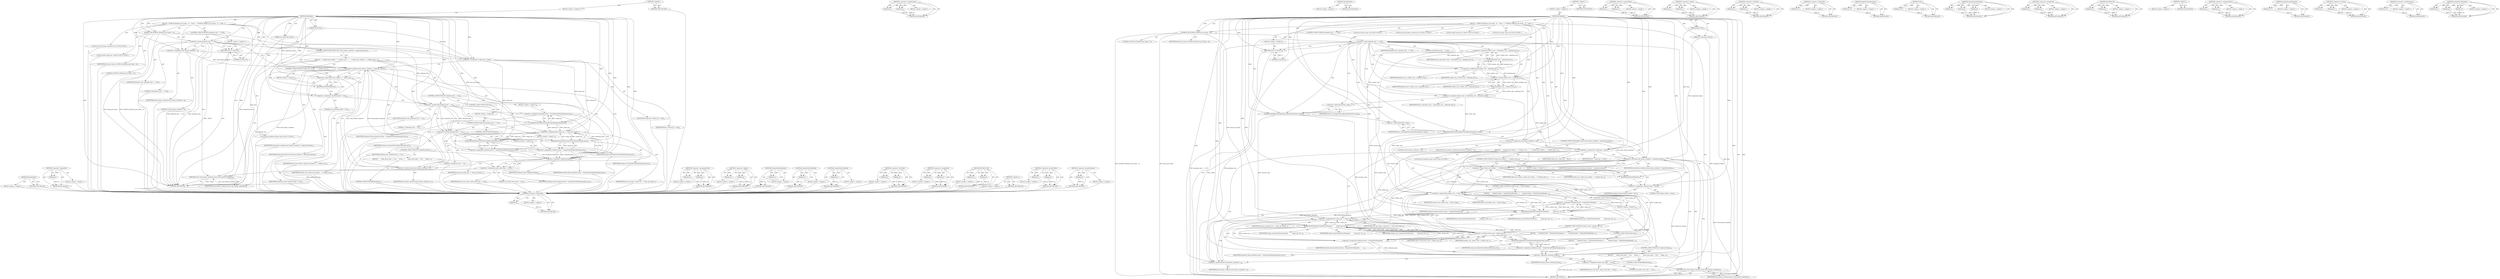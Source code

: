 digraph "OutputFasterPlayback" {
vulnerable_131 [label=<(METHOD,ResetWindow)>];
vulnerable_132 [label=<(BLOCK,&lt;empty&gt;,&lt;empty&gt;)>];
vulnerable_133 [label=<(METHOD_RETURN,ANY)>];
vulnerable_151 [label=<(METHOD,&lt;operator&gt;.logicalNot)>];
vulnerable_152 [label=<(PARAM,p1)>];
vulnerable_153 [label=<(BLOCK,&lt;empty&gt;,&lt;empty&gt;)>];
vulnerable_154 [label=<(METHOD_RETURN,ANY)>];
vulnerable_6 [label=<(METHOD,&lt;global&gt;)<SUB>1</SUB>>];
vulnerable_7 [label=<(BLOCK,&lt;empty&gt;,&lt;empty&gt;)<SUB>1</SUB>>];
vulnerable_8 [label=<(METHOD,FillBuffer)<SUB>1</SUB>>];
vulnerable_9 [label=<(PARAM,uint8* dest)<SUB>2</SUB>>];
vulnerable_10 [label=<(PARAM,int requested_frames)<SUB>2</SUB>>];
vulnerable_11 [label=<(BLOCK,{
  DCHECK_NE(bytes_per_frame_, 0);

   if (pla...,{
  DCHECK_NE(bytes_per_frame_, 0);

   if (pla...)<SUB>2</SUB>>];
vulnerable_12 [label=<(DCHECK_NE,DCHECK_NE(bytes_per_frame_, 0))<SUB>3</SUB>>];
vulnerable_13 [label=<(IDENTIFIER,bytes_per_frame_,DCHECK_NE(bytes_per_frame_, 0))<SUB>3</SUB>>];
vulnerable_14 [label=<(LITERAL,0,DCHECK_NE(bytes_per_frame_, 0))<SUB>3</SUB>>];
vulnerable_15 [label=<(CONTROL_STRUCTURE,IF,if (playback_rate_ == 0.0f))<SUB>5</SUB>>];
vulnerable_16 [label=<(&lt;operator&gt;.equals,playback_rate_ == 0.0f)<SUB>5</SUB>>];
vulnerable_17 [label=<(IDENTIFIER,playback_rate_,playback_rate_ == 0.0f)<SUB>5</SUB>>];
vulnerable_18 [label=<(LITERAL,0.0f,playback_rate_ == 0.0f)<SUB>5</SUB>>];
vulnerable_19 [label=<(BLOCK,&lt;empty&gt;,&lt;empty&gt;)<SUB>6</SUB>>];
vulnerable_20 [label=<(RETURN,return 0;,return 0;)<SUB>6</SUB>>];
vulnerable_21 [label=<(LITERAL,0,return 0;)<SUB>6</SUB>>];
vulnerable_22 [label="<(LOCAL,int total_frames_rendered: int)<SUB>8</SUB>>"];
vulnerable_23 [label=<(&lt;operator&gt;.assignment,total_frames_rendered = 0)<SUB>8</SUB>>];
vulnerable_24 [label=<(IDENTIFIER,total_frames_rendered,total_frames_rendered = 0)<SUB>8</SUB>>];
vulnerable_25 [label=<(LITERAL,0,total_frames_rendered = 0)<SUB>8</SUB>>];
vulnerable_26 [label="<(LOCAL,uint8* output_ptr: uint8*)<SUB>9</SUB>>"];
vulnerable_27 [label=<(&lt;operator&gt;.assignment,* output_ptr = dest)<SUB>9</SUB>>];
vulnerable_28 [label=<(IDENTIFIER,output_ptr,* output_ptr = dest)<SUB>9</SUB>>];
vulnerable_29 [label=<(IDENTIFIER,dest,* output_ptr = dest)<SUB>9</SUB>>];
vulnerable_30 [label=<(CONTROL_STRUCTURE,WHILE,while (total_frames_rendered &lt; requested_frames))<SUB>10</SUB>>];
vulnerable_31 [label=<(&lt;operator&gt;.lessThan,total_frames_rendered &lt; requested_frames)<SUB>10</SUB>>];
vulnerable_32 [label=<(IDENTIFIER,total_frames_rendered,total_frames_rendered &lt; requested_frames)<SUB>10</SUB>>];
vulnerable_33 [label=<(IDENTIFIER,requested_frames,total_frames_rendered &lt; requested_frames)<SUB>10</SUB>>];
vulnerable_34 [label=<(BLOCK,{
     if (index_into_window_ == window_size_)
...,{
     if (index_into_window_ == window_size_)
...)<SUB>10</SUB>>];
vulnerable_35 [label=<(CONTROL_STRUCTURE,IF,if (index_into_window_ == window_size_))<SUB>11</SUB>>];
vulnerable_36 [label=<(&lt;operator&gt;.equals,index_into_window_ == window_size_)<SUB>11</SUB>>];
vulnerable_37 [label=<(IDENTIFIER,index_into_window_,index_into_window_ == window_size_)<SUB>11</SUB>>];
vulnerable_38 [label=<(IDENTIFIER,window_size_,index_into_window_ == window_size_)<SUB>11</SUB>>];
vulnerable_39 [label=<(BLOCK,&lt;empty&gt;,&lt;empty&gt;)<SUB>12</SUB>>];
vulnerable_40 [label=<(ResetWindow,ResetWindow())<SUB>12</SUB>>];
vulnerable_41 [label="<(LOCAL,bool rendered_frame: bool)<SUB>14</SUB>>"];
vulnerable_42 [label=<(&lt;operator&gt;.assignment,rendered_frame = true)<SUB>14</SUB>>];
vulnerable_43 [label=<(IDENTIFIER,rendered_frame,rendered_frame = true)<SUB>14</SUB>>];
vulnerable_44 [label=<(LITERAL,true,rendered_frame = true)<SUB>14</SUB>>];
vulnerable_45 [label=<(CONTROL_STRUCTURE,IF,if (playback_rate_ &gt; 1.0))<SUB>15</SUB>>];
vulnerable_46 [label=<(&lt;operator&gt;.greaterThan,playback_rate_ &gt; 1.0)<SUB>15</SUB>>];
vulnerable_47 [label=<(IDENTIFIER,playback_rate_,playback_rate_ &gt; 1.0)<SUB>15</SUB>>];
vulnerable_48 [label=<(LITERAL,1.0,playback_rate_ &gt; 1.0)<SUB>15</SUB>>];
vulnerable_49 [label=<(BLOCK,&lt;empty&gt;,&lt;empty&gt;)<SUB>16</SUB>>];
vulnerable_50 [label=<(&lt;operator&gt;.assignment,rendered_frame = OutputFasterPlayback(output_ptr))<SUB>16</SUB>>];
vulnerable_51 [label=<(IDENTIFIER,rendered_frame,rendered_frame = OutputFasterPlayback(output_ptr))<SUB>16</SUB>>];
vulnerable_52 [label=<(OutputFasterPlayback,OutputFasterPlayback(output_ptr))<SUB>16</SUB>>];
vulnerable_53 [label=<(IDENTIFIER,output_ptr,OutputFasterPlayback(output_ptr))<SUB>16</SUB>>];
vulnerable_54 [label=<(CONTROL_STRUCTURE,ELSE,else)<SUB>17</SUB>>];
vulnerable_55 [label=<(BLOCK,&lt;empty&gt;,&lt;empty&gt;)<SUB>17</SUB>>];
vulnerable_56 [label=<(CONTROL_STRUCTURE,IF,if (playback_rate_ &lt; 1.0))<SUB>17</SUB>>];
vulnerable_57 [label=<(&lt;operator&gt;.lessThan,playback_rate_ &lt; 1.0)<SUB>17</SUB>>];
vulnerable_58 [label=<(IDENTIFIER,playback_rate_,playback_rate_ &lt; 1.0)<SUB>17</SUB>>];
vulnerable_59 [label=<(LITERAL,1.0,playback_rate_ &lt; 1.0)<SUB>17</SUB>>];
vulnerable_60 [label=<(BLOCK,&lt;empty&gt;,&lt;empty&gt;)<SUB>18</SUB>>];
vulnerable_61 [label=<(&lt;operator&gt;.assignment,rendered_frame = OutputSlowerPlayback(output_ptr))<SUB>18</SUB>>];
vulnerable_62 [label=<(IDENTIFIER,rendered_frame,rendered_frame = OutputSlowerPlayback(output_ptr))<SUB>18</SUB>>];
vulnerable_63 [label=<(OutputSlowerPlayback,OutputSlowerPlayback(output_ptr))<SUB>18</SUB>>];
vulnerable_64 [label=<(IDENTIFIER,output_ptr,OutputSlowerPlayback(output_ptr))<SUB>18</SUB>>];
vulnerable_65 [label=<(CONTROL_STRUCTURE,ELSE,else)<SUB>20</SUB>>];
vulnerable_66 [label=<(BLOCK,&lt;empty&gt;,&lt;empty&gt;)<SUB>20</SUB>>];
vulnerable_67 [label=<(&lt;operator&gt;.assignment,rendered_frame = OutputNormalPlayback(output_ptr))<SUB>20</SUB>>];
vulnerable_68 [label=<(IDENTIFIER,rendered_frame,rendered_frame = OutputNormalPlayback(output_ptr))<SUB>20</SUB>>];
vulnerable_69 [label=<(OutputNormalPlayback,OutputNormalPlayback(output_ptr))<SUB>20</SUB>>];
vulnerable_70 [label=<(IDENTIFIER,output_ptr,OutputNormalPlayback(output_ptr))<SUB>20</SUB>>];
vulnerable_71 [label=<(CONTROL_STRUCTURE,IF,if (!rendered_frame))<SUB>22</SUB>>];
vulnerable_72 [label=<(&lt;operator&gt;.logicalNot,!rendered_frame)<SUB>22</SUB>>];
vulnerable_73 [label=<(IDENTIFIER,rendered_frame,!rendered_frame)<SUB>22</SUB>>];
vulnerable_74 [label=<(BLOCK,{
       needs_more_data_ = true;
      break;
...,{
       needs_more_data_ = true;
      break;
...)<SUB>22</SUB>>];
vulnerable_75 [label=<(&lt;operator&gt;.assignment,needs_more_data_ = true)<SUB>23</SUB>>];
vulnerable_76 [label=<(IDENTIFIER,needs_more_data_,needs_more_data_ = true)<SUB>23</SUB>>];
vulnerable_77 [label=<(LITERAL,true,needs_more_data_ = true)<SUB>23</SUB>>];
vulnerable_78 [label=<(CONTROL_STRUCTURE,BREAK,break;)<SUB>24</SUB>>];
vulnerable_79 [label=<(&lt;operator&gt;.assignmentPlus,output_ptr += bytes_per_frame_)<SUB>27</SUB>>];
vulnerable_80 [label=<(IDENTIFIER,output_ptr,output_ptr += bytes_per_frame_)<SUB>27</SUB>>];
vulnerable_81 [label=<(IDENTIFIER,bytes_per_frame_,output_ptr += bytes_per_frame_)<SUB>27</SUB>>];
vulnerable_82 [label=<(&lt;operator&gt;.postIncrement,total_frames_rendered++)<SUB>28</SUB>>];
vulnerable_83 [label=<(IDENTIFIER,total_frames_rendered,total_frames_rendered++)<SUB>28</SUB>>];
vulnerable_84 [label=<(RETURN,return total_frames_rendered;,return total_frames_rendered;)<SUB>30</SUB>>];
vulnerable_85 [label=<(IDENTIFIER,total_frames_rendered,return total_frames_rendered;)<SUB>30</SUB>>];
vulnerable_86 [label=<(METHOD_RETURN,int)<SUB>1</SUB>>];
vulnerable_88 [label=<(METHOD_RETURN,ANY)<SUB>1</SUB>>];
vulnerable_155 [label=<(METHOD,&lt;operator&gt;.assignmentPlus)>];
vulnerable_156 [label=<(PARAM,p1)>];
vulnerable_157 [label=<(PARAM,p2)>];
vulnerable_158 [label=<(BLOCK,&lt;empty&gt;,&lt;empty&gt;)>];
vulnerable_159 [label=<(METHOD_RETURN,ANY)>];
vulnerable_116 [label=<(METHOD,&lt;operator&gt;.equals)>];
vulnerable_117 [label=<(PARAM,p1)>];
vulnerable_118 [label=<(PARAM,p2)>];
vulnerable_119 [label=<(BLOCK,&lt;empty&gt;,&lt;empty&gt;)>];
vulnerable_120 [label=<(METHOD_RETURN,ANY)>];
vulnerable_147 [label=<(METHOD,OutputNormalPlayback)>];
vulnerable_148 [label=<(PARAM,p1)>];
vulnerable_149 [label=<(BLOCK,&lt;empty&gt;,&lt;empty&gt;)>];
vulnerable_150 [label=<(METHOD_RETURN,ANY)>];
vulnerable_143 [label=<(METHOD,OutputSlowerPlayback)>];
vulnerable_144 [label=<(PARAM,p1)>];
vulnerable_145 [label=<(BLOCK,&lt;empty&gt;,&lt;empty&gt;)>];
vulnerable_146 [label=<(METHOD_RETURN,ANY)>];
vulnerable_139 [label=<(METHOD,OutputFasterPlayback)>];
vulnerable_140 [label=<(PARAM,p1)>];
vulnerable_141 [label=<(BLOCK,&lt;empty&gt;,&lt;empty&gt;)>];
vulnerable_142 [label=<(METHOD_RETURN,ANY)>];
vulnerable_126 [label=<(METHOD,&lt;operator&gt;.lessThan)>];
vulnerable_127 [label=<(PARAM,p1)>];
vulnerable_128 [label=<(PARAM,p2)>];
vulnerable_129 [label=<(BLOCK,&lt;empty&gt;,&lt;empty&gt;)>];
vulnerable_130 [label=<(METHOD_RETURN,ANY)>];
vulnerable_121 [label=<(METHOD,&lt;operator&gt;.assignment)>];
vulnerable_122 [label=<(PARAM,p1)>];
vulnerable_123 [label=<(PARAM,p2)>];
vulnerable_124 [label=<(BLOCK,&lt;empty&gt;,&lt;empty&gt;)>];
vulnerable_125 [label=<(METHOD_RETURN,ANY)>];
vulnerable_111 [label=<(METHOD,DCHECK_NE)>];
vulnerable_112 [label=<(PARAM,p1)>];
vulnerable_113 [label=<(PARAM,p2)>];
vulnerable_114 [label=<(BLOCK,&lt;empty&gt;,&lt;empty&gt;)>];
vulnerable_115 [label=<(METHOD_RETURN,ANY)>];
vulnerable_105 [label=<(METHOD,&lt;global&gt;)<SUB>1</SUB>>];
vulnerable_106 [label=<(BLOCK,&lt;empty&gt;,&lt;empty&gt;)>];
vulnerable_107 [label=<(METHOD_RETURN,ANY)>];
vulnerable_134 [label=<(METHOD,&lt;operator&gt;.greaterThan)>];
vulnerable_135 [label=<(PARAM,p1)>];
vulnerable_136 [label=<(PARAM,p2)>];
vulnerable_137 [label=<(BLOCK,&lt;empty&gt;,&lt;empty&gt;)>];
vulnerable_138 [label=<(METHOD_RETURN,ANY)>];
vulnerable_160 [label=<(METHOD,&lt;operator&gt;.postIncrement)>];
vulnerable_161 [label=<(PARAM,p1)>];
vulnerable_162 [label=<(BLOCK,&lt;empty&gt;,&lt;empty&gt;)>];
vulnerable_163 [label=<(METHOD_RETURN,ANY)>];
fixed_199 [label=<(METHOD,&lt;operator&gt;.logicalNot)>];
fixed_200 [label=<(PARAM,p1)>];
fixed_201 [label=<(BLOCK,&lt;empty&gt;,&lt;empty&gt;)>];
fixed_202 [label=<(METHOD_RETURN,ANY)>];
fixed_152 [label=<(METHOD,&lt;operator&gt;.multiplication)>];
fixed_153 [label=<(PARAM,p1)>];
fixed_154 [label=<(PARAM,p2)>];
fixed_155 [label=<(BLOCK,&lt;empty&gt;,&lt;empty&gt;)>];
fixed_156 [label=<(METHOD_RETURN,ANY)>];
fixed_175 [label=<(METHOD,ResetWindow)>];
fixed_176 [label=<(BLOCK,&lt;empty&gt;,&lt;empty&gt;)>];
fixed_177 [label=<(METHOD_RETURN,ANY)>];
fixed_6 [label=<(METHOD,&lt;global&gt;)<SUB>1</SUB>>];
fixed_7 [label=<(BLOCK,&lt;empty&gt;,&lt;empty&gt;)<SUB>1</SUB>>];
fixed_8 [label=<(METHOD,FillBuffer)<SUB>1</SUB>>];
fixed_9 [label=<(PARAM,uint8* dest)<SUB>2</SUB>>];
fixed_10 [label=<(PARAM,int requested_frames)<SUB>2</SUB>>];
fixed_11 [label=<(BLOCK,{
  DCHECK_NE(bytes_per_frame_, 0);

   if (pla...,{
  DCHECK_NE(bytes_per_frame_, 0);

   if (pla...)<SUB>2</SUB>>];
fixed_12 [label=<(DCHECK_NE,DCHECK_NE(bytes_per_frame_, 0))<SUB>3</SUB>>];
fixed_13 [label=<(IDENTIFIER,bytes_per_frame_,DCHECK_NE(bytes_per_frame_, 0))<SUB>3</SUB>>];
fixed_14 [label=<(LITERAL,0,DCHECK_NE(bytes_per_frame_, 0))<SUB>3</SUB>>];
fixed_15 [label=<(CONTROL_STRUCTURE,IF,if (playback_rate_ == 0.0f))<SUB>5</SUB>>];
fixed_16 [label=<(&lt;operator&gt;.equals,playback_rate_ == 0.0f)<SUB>5</SUB>>];
fixed_17 [label=<(IDENTIFIER,playback_rate_,playback_rate_ == 0.0f)<SUB>5</SUB>>];
fixed_18 [label=<(LITERAL,0.0f,playback_rate_ == 0.0f)<SUB>5</SUB>>];
fixed_19 [label=<(BLOCK,&lt;empty&gt;,&lt;empty&gt;)<SUB>6</SUB>>];
fixed_20 [label=<(RETURN,return 0;,return 0;)<SUB>6</SUB>>];
fixed_21 [label=<(LITERAL,0,return 0;)<SUB>6</SUB>>];
fixed_22 [label="<(LOCAL,int slower_step: int)<SUB>8</SUB>>"];
fixed_23 [label=<(&lt;operator&gt;.assignment,slower_step = ceil(window_size_ * playback_rate_))<SUB>8</SUB>>];
fixed_24 [label=<(IDENTIFIER,slower_step,slower_step = ceil(window_size_ * playback_rate_))<SUB>8</SUB>>];
fixed_25 [label=<(ceil,ceil(window_size_ * playback_rate_))<SUB>8</SUB>>];
fixed_26 [label=<(&lt;operator&gt;.multiplication,window_size_ * playback_rate_)<SUB>8</SUB>>];
fixed_27 [label=<(IDENTIFIER,window_size_,window_size_ * playback_rate_)<SUB>8</SUB>>];
fixed_28 [label=<(IDENTIFIER,playback_rate_,window_size_ * playback_rate_)<SUB>8</SUB>>];
fixed_29 [label="<(LOCAL,int faster_step: int)<SUB>9</SUB>>"];
fixed_30 [label=<(&lt;operator&gt;.assignment,faster_step = ceil(window_size_ / playback_rate_))<SUB>9</SUB>>];
fixed_31 [label=<(IDENTIFIER,faster_step,faster_step = ceil(window_size_ / playback_rate_))<SUB>9</SUB>>];
fixed_32 [label=<(ceil,ceil(window_size_ / playback_rate_))<SUB>9</SUB>>];
fixed_33 [label=<(&lt;operator&gt;.division,window_size_ / playback_rate_)<SUB>9</SUB>>];
fixed_34 [label=<(IDENTIFIER,window_size_,window_size_ / playback_rate_)<SUB>9</SUB>>];
fixed_35 [label=<(IDENTIFIER,playback_rate_,window_size_ / playback_rate_)<SUB>9</SUB>>];
fixed_36 [label=<(AlignToFrameBoundary,AlignToFrameBoundary(&amp;slower_step))<SUB>10</SUB>>];
fixed_37 [label=<(&lt;operator&gt;.addressOf,&amp;slower_step)<SUB>10</SUB>>];
fixed_38 [label=<(IDENTIFIER,slower_step,AlignToFrameBoundary(&amp;slower_step))<SUB>10</SUB>>];
fixed_39 [label=<(AlignToFrameBoundary,AlignToFrameBoundary(&amp;faster_step))<SUB>11</SUB>>];
fixed_40 [label=<(&lt;operator&gt;.addressOf,&amp;faster_step)<SUB>11</SUB>>];
fixed_41 [label=<(IDENTIFIER,faster_step,AlignToFrameBoundary(&amp;faster_step))<SUB>11</SUB>>];
fixed_42 [label="<(LOCAL,int total_frames_rendered: int)<SUB>13</SUB>>"];
fixed_43 [label=<(&lt;operator&gt;.assignment,total_frames_rendered = 0)<SUB>13</SUB>>];
fixed_44 [label=<(IDENTIFIER,total_frames_rendered,total_frames_rendered = 0)<SUB>13</SUB>>];
fixed_45 [label=<(LITERAL,0,total_frames_rendered = 0)<SUB>13</SUB>>];
fixed_46 [label="<(LOCAL,uint8* output_ptr: uint8*)<SUB>14</SUB>>"];
fixed_47 [label=<(&lt;operator&gt;.assignment,* output_ptr = dest)<SUB>14</SUB>>];
fixed_48 [label=<(IDENTIFIER,output_ptr,* output_ptr = dest)<SUB>14</SUB>>];
fixed_49 [label=<(IDENTIFIER,dest,* output_ptr = dest)<SUB>14</SUB>>];
fixed_50 [label=<(CONTROL_STRUCTURE,WHILE,while (total_frames_rendered &lt; requested_frames))<SUB>15</SUB>>];
fixed_51 [label=<(&lt;operator&gt;.lessThan,total_frames_rendered &lt; requested_frames)<SUB>15</SUB>>];
fixed_52 [label=<(IDENTIFIER,total_frames_rendered,total_frames_rendered &lt; requested_frames)<SUB>15</SUB>>];
fixed_53 [label=<(IDENTIFIER,requested_frames,total_frames_rendered &lt; requested_frames)<SUB>15</SUB>>];
fixed_54 [label=<(BLOCK,{
     if (index_into_window_ == window_size_)
...,{
     if (index_into_window_ == window_size_)
...)<SUB>15</SUB>>];
fixed_55 [label=<(CONTROL_STRUCTURE,IF,if (index_into_window_ == window_size_))<SUB>16</SUB>>];
fixed_56 [label=<(&lt;operator&gt;.equals,index_into_window_ == window_size_)<SUB>16</SUB>>];
fixed_57 [label=<(IDENTIFIER,index_into_window_,index_into_window_ == window_size_)<SUB>16</SUB>>];
fixed_58 [label=<(IDENTIFIER,window_size_,index_into_window_ == window_size_)<SUB>16</SUB>>];
fixed_59 [label=<(BLOCK,&lt;empty&gt;,&lt;empty&gt;)<SUB>17</SUB>>];
fixed_60 [label=<(ResetWindow,ResetWindow())<SUB>17</SUB>>];
fixed_61 [label="<(LOCAL,bool rendered_frame: bool)<SUB>19</SUB>>"];
fixed_62 [label=<(&lt;operator&gt;.assignment,rendered_frame = true)<SUB>19</SUB>>];
fixed_63 [label=<(IDENTIFIER,rendered_frame,rendered_frame = true)<SUB>19</SUB>>];
fixed_64 [label=<(LITERAL,true,rendered_frame = true)<SUB>19</SUB>>];
fixed_65 [label=<(CONTROL_STRUCTURE,IF,if (window_size_ &gt; faster_step))<SUB>20</SUB>>];
fixed_66 [label=<(&lt;operator&gt;.greaterThan,window_size_ &gt; faster_step)<SUB>20</SUB>>];
fixed_67 [label=<(IDENTIFIER,window_size_,window_size_ &gt; faster_step)<SUB>20</SUB>>];
fixed_68 [label=<(IDENTIFIER,faster_step,window_size_ &gt; faster_step)<SUB>20</SUB>>];
fixed_69 [label=<(BLOCK,{
      rendered_frame = OutputFasterPlayback(
...,{
      rendered_frame = OutputFasterPlayback(
...)<SUB>20</SUB>>];
fixed_70 [label=<(&lt;operator&gt;.assignment,rendered_frame = OutputFasterPlayback(
        ...)<SUB>21</SUB>>];
fixed_71 [label=<(IDENTIFIER,rendered_frame,rendered_frame = OutputFasterPlayback(
        ...)<SUB>21</SUB>>];
fixed_72 [label=<(OutputFasterPlayback,OutputFasterPlayback(
          output_ptr, win...)<SUB>21</SUB>>];
fixed_73 [label=<(IDENTIFIER,output_ptr,OutputFasterPlayback(
          output_ptr, win...)<SUB>22</SUB>>];
fixed_74 [label=<(IDENTIFIER,window_size_,OutputFasterPlayback(
          output_ptr, win...)<SUB>22</SUB>>];
fixed_75 [label=<(IDENTIFIER,faster_step,OutputFasterPlayback(
          output_ptr, win...)<SUB>22</SUB>>];
fixed_76 [label=<(CONTROL_STRUCTURE,ELSE,else)<SUB>23</SUB>>];
fixed_77 [label=<(BLOCK,&lt;empty&gt;,&lt;empty&gt;)<SUB>23</SUB>>];
fixed_78 [label=<(CONTROL_STRUCTURE,IF,if (slower_step &lt; window_size_))<SUB>23</SUB>>];
fixed_79 [label=<(&lt;operator&gt;.lessThan,slower_step &lt; window_size_)<SUB>23</SUB>>];
fixed_80 [label=<(IDENTIFIER,slower_step,slower_step &lt; window_size_)<SUB>23</SUB>>];
fixed_81 [label=<(IDENTIFIER,window_size_,slower_step &lt; window_size_)<SUB>23</SUB>>];
fixed_82 [label=<(BLOCK,{
      rendered_frame = OutputSlowerPlayback(
...,{
      rendered_frame = OutputSlowerPlayback(
...)<SUB>23</SUB>>];
fixed_83 [label=<(&lt;operator&gt;.assignment,rendered_frame = OutputSlowerPlayback(
        ...)<SUB>24</SUB>>];
fixed_84 [label=<(IDENTIFIER,rendered_frame,rendered_frame = OutputSlowerPlayback(
        ...)<SUB>24</SUB>>];
fixed_85 [label=<(OutputSlowerPlayback,OutputSlowerPlayback(
          output_ptr, slo...)<SUB>24</SUB>>];
fixed_86 [label=<(IDENTIFIER,output_ptr,OutputSlowerPlayback(
          output_ptr, slo...)<SUB>25</SUB>>];
fixed_87 [label=<(IDENTIFIER,slower_step,OutputSlowerPlayback(
          output_ptr, slo...)<SUB>25</SUB>>];
fixed_88 [label=<(IDENTIFIER,window_size_,OutputSlowerPlayback(
          output_ptr, slo...)<SUB>25</SUB>>];
fixed_89 [label=<(CONTROL_STRUCTURE,ELSE,else)<SUB>26</SUB>>];
fixed_90 [label=<(BLOCK,{
       rendered_frame = OutputNormalPlayback(...,{
       rendered_frame = OutputNormalPlayback(...)<SUB>26</SUB>>];
fixed_91 [label=<(&lt;operator&gt;.assignment,rendered_frame = OutputNormalPlayback(output_ptr))<SUB>27</SUB>>];
fixed_92 [label=<(IDENTIFIER,rendered_frame,rendered_frame = OutputNormalPlayback(output_ptr))<SUB>27</SUB>>];
fixed_93 [label=<(OutputNormalPlayback,OutputNormalPlayback(output_ptr))<SUB>27</SUB>>];
fixed_94 [label=<(IDENTIFIER,output_ptr,OutputNormalPlayback(output_ptr))<SUB>27</SUB>>];
fixed_95 [label=<(CONTROL_STRUCTURE,IF,if (!rendered_frame))<SUB>30</SUB>>];
fixed_96 [label=<(&lt;operator&gt;.logicalNot,!rendered_frame)<SUB>30</SUB>>];
fixed_97 [label=<(IDENTIFIER,rendered_frame,!rendered_frame)<SUB>30</SUB>>];
fixed_98 [label=<(BLOCK,{
       needs_more_data_ = true;
      break;
...,{
       needs_more_data_ = true;
      break;
...)<SUB>30</SUB>>];
fixed_99 [label=<(&lt;operator&gt;.assignment,needs_more_data_ = true)<SUB>31</SUB>>];
fixed_100 [label=<(IDENTIFIER,needs_more_data_,needs_more_data_ = true)<SUB>31</SUB>>];
fixed_101 [label=<(LITERAL,true,needs_more_data_ = true)<SUB>31</SUB>>];
fixed_102 [label=<(CONTROL_STRUCTURE,BREAK,break;)<SUB>32</SUB>>];
fixed_103 [label=<(&lt;operator&gt;.assignmentPlus,output_ptr += bytes_per_frame_)<SUB>35</SUB>>];
fixed_104 [label=<(IDENTIFIER,output_ptr,output_ptr += bytes_per_frame_)<SUB>35</SUB>>];
fixed_105 [label=<(IDENTIFIER,bytes_per_frame_,output_ptr += bytes_per_frame_)<SUB>35</SUB>>];
fixed_106 [label=<(&lt;operator&gt;.postIncrement,total_frames_rendered++)<SUB>36</SUB>>];
fixed_107 [label=<(IDENTIFIER,total_frames_rendered,total_frames_rendered++)<SUB>36</SUB>>];
fixed_108 [label=<(RETURN,return total_frames_rendered;,return total_frames_rendered;)<SUB>38</SUB>>];
fixed_109 [label=<(IDENTIFIER,total_frames_rendered,return total_frames_rendered;)<SUB>38</SUB>>];
fixed_110 [label=<(METHOD_RETURN,int)<SUB>1</SUB>>];
fixed_112 [label=<(METHOD_RETURN,ANY)<SUB>1</SUB>>];
fixed_178 [label=<(METHOD,&lt;operator&gt;.greaterThan)>];
fixed_179 [label=<(PARAM,p1)>];
fixed_180 [label=<(PARAM,p2)>];
fixed_181 [label=<(BLOCK,&lt;empty&gt;,&lt;empty&gt;)>];
fixed_182 [label=<(METHOD_RETURN,ANY)>];
fixed_138 [label=<(METHOD,&lt;operator&gt;.equals)>];
fixed_139 [label=<(PARAM,p1)>];
fixed_140 [label=<(PARAM,p2)>];
fixed_141 [label=<(BLOCK,&lt;empty&gt;,&lt;empty&gt;)>];
fixed_142 [label=<(METHOD_RETURN,ANY)>];
fixed_170 [label=<(METHOD,&lt;operator&gt;.lessThan)>];
fixed_171 [label=<(PARAM,p1)>];
fixed_172 [label=<(PARAM,p2)>];
fixed_173 [label=<(BLOCK,&lt;empty&gt;,&lt;empty&gt;)>];
fixed_174 [label=<(METHOD_RETURN,ANY)>];
fixed_166 [label=<(METHOD,&lt;operator&gt;.addressOf)>];
fixed_167 [label=<(PARAM,p1)>];
fixed_168 [label=<(BLOCK,&lt;empty&gt;,&lt;empty&gt;)>];
fixed_169 [label=<(METHOD_RETURN,ANY)>];
fixed_162 [label=<(METHOD,AlignToFrameBoundary)>];
fixed_163 [label=<(PARAM,p1)>];
fixed_164 [label=<(BLOCK,&lt;empty&gt;,&lt;empty&gt;)>];
fixed_165 [label=<(METHOD_RETURN,ANY)>];
fixed_148 [label=<(METHOD,ceil)>];
fixed_149 [label=<(PARAM,p1)>];
fixed_150 [label=<(BLOCK,&lt;empty&gt;,&lt;empty&gt;)>];
fixed_151 [label=<(METHOD_RETURN,ANY)>];
fixed_189 [label=<(METHOD,OutputSlowerPlayback)>];
fixed_190 [label=<(PARAM,p1)>];
fixed_191 [label=<(PARAM,p2)>];
fixed_192 [label=<(PARAM,p3)>];
fixed_193 [label=<(BLOCK,&lt;empty&gt;,&lt;empty&gt;)>];
fixed_194 [label=<(METHOD_RETURN,ANY)>];
fixed_143 [label=<(METHOD,&lt;operator&gt;.assignment)>];
fixed_144 [label=<(PARAM,p1)>];
fixed_145 [label=<(PARAM,p2)>];
fixed_146 [label=<(BLOCK,&lt;empty&gt;,&lt;empty&gt;)>];
fixed_147 [label=<(METHOD_RETURN,ANY)>];
fixed_133 [label=<(METHOD,DCHECK_NE)>];
fixed_134 [label=<(PARAM,p1)>];
fixed_135 [label=<(PARAM,p2)>];
fixed_136 [label=<(BLOCK,&lt;empty&gt;,&lt;empty&gt;)>];
fixed_137 [label=<(METHOD_RETURN,ANY)>];
fixed_127 [label=<(METHOD,&lt;global&gt;)<SUB>1</SUB>>];
fixed_128 [label=<(BLOCK,&lt;empty&gt;,&lt;empty&gt;)>];
fixed_129 [label=<(METHOD_RETURN,ANY)>];
fixed_203 [label=<(METHOD,&lt;operator&gt;.assignmentPlus)>];
fixed_204 [label=<(PARAM,p1)>];
fixed_205 [label=<(PARAM,p2)>];
fixed_206 [label=<(BLOCK,&lt;empty&gt;,&lt;empty&gt;)>];
fixed_207 [label=<(METHOD_RETURN,ANY)>];
fixed_195 [label=<(METHOD,OutputNormalPlayback)>];
fixed_196 [label=<(PARAM,p1)>];
fixed_197 [label=<(BLOCK,&lt;empty&gt;,&lt;empty&gt;)>];
fixed_198 [label=<(METHOD_RETURN,ANY)>];
fixed_157 [label=<(METHOD,&lt;operator&gt;.division)>];
fixed_158 [label=<(PARAM,p1)>];
fixed_159 [label=<(PARAM,p2)>];
fixed_160 [label=<(BLOCK,&lt;empty&gt;,&lt;empty&gt;)>];
fixed_161 [label=<(METHOD_RETURN,ANY)>];
fixed_208 [label=<(METHOD,&lt;operator&gt;.postIncrement)>];
fixed_209 [label=<(PARAM,p1)>];
fixed_210 [label=<(BLOCK,&lt;empty&gt;,&lt;empty&gt;)>];
fixed_211 [label=<(METHOD_RETURN,ANY)>];
fixed_183 [label=<(METHOD,OutputFasterPlayback)>];
fixed_184 [label=<(PARAM,p1)>];
fixed_185 [label=<(PARAM,p2)>];
fixed_186 [label=<(PARAM,p3)>];
fixed_187 [label=<(BLOCK,&lt;empty&gt;,&lt;empty&gt;)>];
fixed_188 [label=<(METHOD_RETURN,ANY)>];
vulnerable_131 -> vulnerable_132  [key=0, label="AST: "];
vulnerable_131 -> vulnerable_133  [key=0, label="AST: "];
vulnerable_131 -> vulnerable_133  [key=1, label="CFG: "];
vulnerable_132 -> fixed_199  [key=0];
vulnerable_133 -> fixed_199  [key=0];
vulnerable_151 -> vulnerable_152  [key=0, label="AST: "];
vulnerable_151 -> vulnerable_152  [key=1, label="DDG: "];
vulnerable_151 -> vulnerable_153  [key=0, label="AST: "];
vulnerable_151 -> vulnerable_154  [key=0, label="AST: "];
vulnerable_151 -> vulnerable_154  [key=1, label="CFG: "];
vulnerable_152 -> vulnerable_154  [key=0, label="DDG: p1"];
vulnerable_153 -> fixed_199  [key=0];
vulnerable_154 -> fixed_199  [key=0];
vulnerable_6 -> vulnerable_7  [key=0, label="AST: "];
vulnerable_6 -> vulnerable_88  [key=0, label="AST: "];
vulnerable_6 -> vulnerable_88  [key=1, label="CFG: "];
vulnerable_7 -> vulnerable_8  [key=0, label="AST: "];
vulnerable_8 -> vulnerable_9  [key=0, label="AST: "];
vulnerable_8 -> vulnerable_9  [key=1, label="DDG: "];
vulnerable_8 -> vulnerable_10  [key=0, label="AST: "];
vulnerable_8 -> vulnerable_10  [key=1, label="DDG: "];
vulnerable_8 -> vulnerable_11  [key=0, label="AST: "];
vulnerable_8 -> vulnerable_86  [key=0, label="AST: "];
vulnerable_8 -> vulnerable_12  [key=0, label="CFG: "];
vulnerable_8 -> vulnerable_12  [key=1, label="DDG: "];
vulnerable_8 -> vulnerable_23  [key=0, label="DDG: "];
vulnerable_8 -> vulnerable_27  [key=0, label="DDG: "];
vulnerable_8 -> vulnerable_85  [key=0, label="DDG: "];
vulnerable_8 -> vulnerable_16  [key=0, label="DDG: "];
vulnerable_8 -> vulnerable_20  [key=0, label="DDG: "];
vulnerable_8 -> vulnerable_31  [key=0, label="DDG: "];
vulnerable_8 -> vulnerable_42  [key=0, label="DDG: "];
vulnerable_8 -> vulnerable_79  [key=0, label="DDG: "];
vulnerable_8 -> vulnerable_21  [key=0, label="DDG: "];
vulnerable_8 -> vulnerable_82  [key=0, label="DDG: "];
vulnerable_8 -> vulnerable_36  [key=0, label="DDG: "];
vulnerable_8 -> vulnerable_40  [key=0, label="DDG: "];
vulnerable_8 -> vulnerable_46  [key=0, label="DDG: "];
vulnerable_8 -> vulnerable_72  [key=0, label="DDG: "];
vulnerable_8 -> vulnerable_75  [key=0, label="DDG: "];
vulnerable_8 -> vulnerable_52  [key=0, label="DDG: "];
vulnerable_8 -> vulnerable_57  [key=0, label="DDG: "];
vulnerable_8 -> vulnerable_63  [key=0, label="DDG: "];
vulnerable_8 -> vulnerable_69  [key=0, label="DDG: "];
vulnerable_9 -> vulnerable_86  [key=0, label="DDG: dest"];
vulnerable_9 -> vulnerable_27  [key=0, label="DDG: dest"];
vulnerable_10 -> vulnerable_86  [key=0, label="DDG: requested_frames"];
vulnerable_10 -> vulnerable_31  [key=0, label="DDG: requested_frames"];
vulnerable_11 -> vulnerable_12  [key=0, label="AST: "];
vulnerable_11 -> vulnerable_15  [key=0, label="AST: "];
vulnerable_11 -> vulnerable_22  [key=0, label="AST: "];
vulnerable_11 -> vulnerable_23  [key=0, label="AST: "];
vulnerable_11 -> vulnerable_26  [key=0, label="AST: "];
vulnerable_11 -> vulnerable_27  [key=0, label="AST: "];
vulnerable_11 -> vulnerable_30  [key=0, label="AST: "];
vulnerable_11 -> vulnerable_84  [key=0, label="AST: "];
vulnerable_12 -> vulnerable_13  [key=0, label="AST: "];
vulnerable_12 -> vulnerable_14  [key=0, label="AST: "];
vulnerable_12 -> vulnerable_16  [key=0, label="CFG: "];
vulnerable_12 -> vulnerable_86  [key=0, label="DDG: bytes_per_frame_"];
vulnerable_12 -> vulnerable_86  [key=1, label="DDG: DCHECK_NE(bytes_per_frame_, 0)"];
vulnerable_12 -> vulnerable_79  [key=0, label="DDG: bytes_per_frame_"];
vulnerable_13 -> fixed_199  [key=0];
vulnerable_14 -> fixed_199  [key=0];
vulnerable_15 -> vulnerable_16  [key=0, label="AST: "];
vulnerable_15 -> vulnerable_19  [key=0, label="AST: "];
vulnerable_16 -> vulnerable_17  [key=0, label="AST: "];
vulnerable_16 -> vulnerable_18  [key=0, label="AST: "];
vulnerable_16 -> vulnerable_20  [key=0, label="CFG: "];
vulnerable_16 -> vulnerable_20  [key=1, label="CDG: "];
vulnerable_16 -> vulnerable_23  [key=0, label="CFG: "];
vulnerable_16 -> vulnerable_23  [key=1, label="CDG: "];
vulnerable_16 -> vulnerable_86  [key=0, label="DDG: playback_rate_"];
vulnerable_16 -> vulnerable_86  [key=1, label="DDG: playback_rate_ == 0.0f"];
vulnerable_16 -> vulnerable_46  [key=0, label="DDG: playback_rate_"];
vulnerable_16 -> vulnerable_84  [key=0, label="CDG: "];
vulnerable_16 -> vulnerable_27  [key=0, label="CDG: "];
vulnerable_16 -> vulnerable_31  [key=0, label="CDG: "];
vulnerable_17 -> fixed_199  [key=0];
vulnerable_18 -> fixed_199  [key=0];
vulnerable_19 -> vulnerable_20  [key=0, label="AST: "];
vulnerable_20 -> vulnerable_21  [key=0, label="AST: "];
vulnerable_20 -> vulnerable_86  [key=0, label="CFG: "];
vulnerable_20 -> vulnerable_86  [key=1, label="DDG: &lt;RET&gt;"];
vulnerable_21 -> vulnerable_20  [key=0, label="DDG: 0"];
vulnerable_22 -> fixed_199  [key=0];
vulnerable_23 -> vulnerable_24  [key=0, label="AST: "];
vulnerable_23 -> vulnerable_25  [key=0, label="AST: "];
vulnerable_23 -> vulnerable_27  [key=0, label="CFG: "];
vulnerable_23 -> vulnerable_31  [key=0, label="DDG: total_frames_rendered"];
vulnerable_24 -> fixed_199  [key=0];
vulnerable_25 -> fixed_199  [key=0];
vulnerable_26 -> fixed_199  [key=0];
vulnerable_27 -> vulnerable_28  [key=0, label="AST: "];
vulnerable_27 -> vulnerable_29  [key=0, label="AST: "];
vulnerable_27 -> vulnerable_31  [key=0, label="CFG: "];
vulnerable_27 -> vulnerable_52  [key=0, label="DDG: output_ptr"];
vulnerable_27 -> vulnerable_63  [key=0, label="DDG: output_ptr"];
vulnerable_27 -> vulnerable_69  [key=0, label="DDG: output_ptr"];
vulnerable_28 -> fixed_199  [key=0];
vulnerable_29 -> fixed_199  [key=0];
vulnerable_30 -> vulnerable_31  [key=0, label="AST: "];
vulnerable_30 -> vulnerable_34  [key=0, label="AST: "];
vulnerable_31 -> vulnerable_32  [key=0, label="AST: "];
vulnerable_31 -> vulnerable_33  [key=0, label="AST: "];
vulnerable_31 -> vulnerable_36  [key=0, label="CFG: "];
vulnerable_31 -> vulnerable_36  [key=1, label="CDG: "];
vulnerable_31 -> vulnerable_84  [key=0, label="CFG: "];
vulnerable_31 -> vulnerable_85  [key=0, label="DDG: total_frames_rendered"];
vulnerable_31 -> vulnerable_82  [key=0, label="DDG: total_frames_rendered"];
vulnerable_31 -> vulnerable_42  [key=0, label="CDG: "];
vulnerable_31 -> vulnerable_46  [key=0, label="CDG: "];
vulnerable_31 -> vulnerable_72  [key=0, label="CDG: "];
vulnerable_32 -> fixed_199  [key=0];
vulnerable_33 -> fixed_199  [key=0];
vulnerable_34 -> vulnerable_35  [key=0, label="AST: "];
vulnerable_34 -> vulnerable_41  [key=0, label="AST: "];
vulnerable_34 -> vulnerable_42  [key=0, label="AST: "];
vulnerable_34 -> vulnerable_45  [key=0, label="AST: "];
vulnerable_34 -> vulnerable_71  [key=0, label="AST: "];
vulnerable_34 -> vulnerable_79  [key=0, label="AST: "];
vulnerable_34 -> vulnerable_82  [key=0, label="AST: "];
vulnerable_35 -> vulnerable_36  [key=0, label="AST: "];
vulnerable_35 -> vulnerable_39  [key=0, label="AST: "];
vulnerable_36 -> vulnerable_37  [key=0, label="AST: "];
vulnerable_36 -> vulnerable_38  [key=0, label="AST: "];
vulnerable_36 -> vulnerable_40  [key=0, label="CFG: "];
vulnerable_36 -> vulnerable_40  [key=1, label="CDG: "];
vulnerable_36 -> vulnerable_42  [key=0, label="CFG: "];
vulnerable_36 -> vulnerable_86  [key=0, label="DDG: window_size_"];
vulnerable_37 -> fixed_199  [key=0];
vulnerable_38 -> fixed_199  [key=0];
vulnerable_39 -> vulnerable_40  [key=0, label="AST: "];
vulnerable_40 -> vulnerable_42  [key=0, label="CFG: "];
vulnerable_41 -> fixed_199  [key=0];
vulnerable_42 -> vulnerable_43  [key=0, label="AST: "];
vulnerable_42 -> vulnerable_44  [key=0, label="AST: "];
vulnerable_42 -> vulnerable_46  [key=0, label="CFG: "];
vulnerable_43 -> fixed_199  [key=0];
vulnerable_44 -> fixed_199  [key=0];
vulnerable_45 -> vulnerable_46  [key=0, label="AST: "];
vulnerable_45 -> vulnerable_49  [key=0, label="AST: "];
vulnerable_45 -> vulnerable_54  [key=0, label="AST: "];
vulnerable_46 -> vulnerable_47  [key=0, label="AST: "];
vulnerable_46 -> vulnerable_48  [key=0, label="AST: "];
vulnerable_46 -> vulnerable_52  [key=0, label="CFG: "];
vulnerable_46 -> vulnerable_52  [key=1, label="CDG: "];
vulnerable_46 -> vulnerable_57  [key=0, label="CFG: "];
vulnerable_46 -> vulnerable_57  [key=1, label="DDG: playback_rate_"];
vulnerable_46 -> vulnerable_57  [key=2, label="CDG: "];
vulnerable_46 -> vulnerable_50  [key=0, label="CDG: "];
vulnerable_47 -> fixed_199  [key=0];
vulnerable_48 -> fixed_199  [key=0];
vulnerable_49 -> vulnerable_50  [key=0, label="AST: "];
vulnerable_50 -> vulnerable_51  [key=0, label="AST: "];
vulnerable_50 -> vulnerable_52  [key=0, label="AST: "];
vulnerable_50 -> vulnerable_72  [key=0, label="CFG: "];
vulnerable_50 -> vulnerable_72  [key=1, label="DDG: rendered_frame"];
vulnerable_51 -> fixed_199  [key=0];
vulnerable_52 -> vulnerable_53  [key=0, label="AST: "];
vulnerable_52 -> vulnerable_50  [key=0, label="CFG: "];
vulnerable_52 -> vulnerable_50  [key=1, label="DDG: output_ptr"];
vulnerable_52 -> vulnerable_79  [key=0, label="DDG: output_ptr"];
vulnerable_53 -> fixed_199  [key=0];
vulnerable_54 -> vulnerable_55  [key=0, label="AST: "];
vulnerable_55 -> vulnerable_56  [key=0, label="AST: "];
vulnerable_56 -> vulnerable_57  [key=0, label="AST: "];
vulnerable_56 -> vulnerable_60  [key=0, label="AST: "];
vulnerable_56 -> vulnerable_65  [key=0, label="AST: "];
vulnerable_57 -> vulnerable_58  [key=0, label="AST: "];
vulnerable_57 -> vulnerable_59  [key=0, label="AST: "];
vulnerable_57 -> vulnerable_63  [key=0, label="CFG: "];
vulnerable_57 -> vulnerable_63  [key=1, label="CDG: "];
vulnerable_57 -> vulnerable_69  [key=0, label="CFG: "];
vulnerable_57 -> vulnerable_69  [key=1, label="CDG: "];
vulnerable_57 -> vulnerable_46  [key=0, label="DDG: playback_rate_"];
vulnerable_57 -> vulnerable_67  [key=0, label="CDG: "];
vulnerable_57 -> vulnerable_61  [key=0, label="CDG: "];
vulnerable_58 -> fixed_199  [key=0];
vulnerable_59 -> fixed_199  [key=0];
vulnerable_60 -> vulnerable_61  [key=0, label="AST: "];
vulnerable_61 -> vulnerable_62  [key=0, label="AST: "];
vulnerable_61 -> vulnerable_63  [key=0, label="AST: "];
vulnerable_61 -> vulnerable_72  [key=0, label="CFG: "];
vulnerable_61 -> vulnerable_72  [key=1, label="DDG: rendered_frame"];
vulnerable_62 -> fixed_199  [key=0];
vulnerable_63 -> vulnerable_64  [key=0, label="AST: "];
vulnerable_63 -> vulnerable_61  [key=0, label="CFG: "];
vulnerable_63 -> vulnerable_61  [key=1, label="DDG: output_ptr"];
vulnerable_63 -> vulnerable_79  [key=0, label="DDG: output_ptr"];
vulnerable_64 -> fixed_199  [key=0];
vulnerable_65 -> vulnerable_66  [key=0, label="AST: "];
vulnerable_66 -> vulnerable_67  [key=0, label="AST: "];
vulnerable_67 -> vulnerable_68  [key=0, label="AST: "];
vulnerable_67 -> vulnerable_69  [key=0, label="AST: "];
vulnerable_67 -> vulnerable_72  [key=0, label="CFG: "];
vulnerable_67 -> vulnerable_72  [key=1, label="DDG: rendered_frame"];
vulnerable_68 -> fixed_199  [key=0];
vulnerable_69 -> vulnerable_70  [key=0, label="AST: "];
vulnerable_69 -> vulnerable_67  [key=0, label="CFG: "];
vulnerable_69 -> vulnerable_67  [key=1, label="DDG: output_ptr"];
vulnerable_69 -> vulnerable_79  [key=0, label="DDG: output_ptr"];
vulnerable_70 -> fixed_199  [key=0];
vulnerable_71 -> vulnerable_72  [key=0, label="AST: "];
vulnerable_71 -> vulnerable_74  [key=0, label="AST: "];
vulnerable_72 -> vulnerable_73  [key=0, label="AST: "];
vulnerable_72 -> vulnerable_75  [key=0, label="CFG: "];
vulnerable_72 -> vulnerable_75  [key=1, label="CDG: "];
vulnerable_72 -> vulnerable_79  [key=0, label="CFG: "];
vulnerable_72 -> vulnerable_79  [key=1, label="CDG: "];
vulnerable_72 -> vulnerable_82  [key=0, label="CDG: "];
vulnerable_72 -> vulnerable_31  [key=0, label="CDG: "];
vulnerable_73 -> fixed_199  [key=0];
vulnerable_74 -> vulnerable_75  [key=0, label="AST: "];
vulnerable_74 -> vulnerable_78  [key=0, label="AST: "];
vulnerable_75 -> vulnerable_76  [key=0, label="AST: "];
vulnerable_75 -> vulnerable_77  [key=0, label="AST: "];
vulnerable_75 -> vulnerable_84  [key=0, label="CFG: "];
vulnerable_75 -> vulnerable_86  [key=0, label="DDG: needs_more_data_"];
vulnerable_76 -> fixed_199  [key=0];
vulnerable_77 -> fixed_199  [key=0];
vulnerable_78 -> fixed_199  [key=0];
vulnerable_79 -> vulnerable_80  [key=0, label="AST: "];
vulnerable_79 -> vulnerable_81  [key=0, label="AST: "];
vulnerable_79 -> vulnerable_82  [key=0, label="CFG: "];
vulnerable_79 -> vulnerable_52  [key=0, label="DDG: output_ptr"];
vulnerable_79 -> vulnerable_63  [key=0, label="DDG: output_ptr"];
vulnerable_79 -> vulnerable_69  [key=0, label="DDG: output_ptr"];
vulnerable_80 -> fixed_199  [key=0];
vulnerable_81 -> fixed_199  [key=0];
vulnerable_82 -> vulnerable_83  [key=0, label="AST: "];
vulnerable_82 -> vulnerable_31  [key=0, label="CFG: "];
vulnerable_82 -> vulnerable_31  [key=1, label="DDG: total_frames_rendered"];
vulnerable_83 -> fixed_199  [key=0];
vulnerable_84 -> vulnerable_85  [key=0, label="AST: "];
vulnerable_84 -> vulnerable_86  [key=0, label="CFG: "];
vulnerable_84 -> vulnerable_86  [key=1, label="DDG: &lt;RET&gt;"];
vulnerable_85 -> vulnerable_84  [key=0, label="DDG: total_frames_rendered"];
vulnerable_86 -> fixed_199  [key=0];
vulnerable_88 -> fixed_199  [key=0];
vulnerable_155 -> vulnerable_156  [key=0, label="AST: "];
vulnerable_155 -> vulnerable_156  [key=1, label="DDG: "];
vulnerable_155 -> vulnerable_158  [key=0, label="AST: "];
vulnerable_155 -> vulnerable_157  [key=0, label="AST: "];
vulnerable_155 -> vulnerable_157  [key=1, label="DDG: "];
vulnerable_155 -> vulnerable_159  [key=0, label="AST: "];
vulnerable_155 -> vulnerable_159  [key=1, label="CFG: "];
vulnerable_156 -> vulnerable_159  [key=0, label="DDG: p1"];
vulnerable_157 -> vulnerable_159  [key=0, label="DDG: p2"];
vulnerable_158 -> fixed_199  [key=0];
vulnerable_159 -> fixed_199  [key=0];
vulnerable_116 -> vulnerable_117  [key=0, label="AST: "];
vulnerable_116 -> vulnerable_117  [key=1, label="DDG: "];
vulnerable_116 -> vulnerable_119  [key=0, label="AST: "];
vulnerable_116 -> vulnerable_118  [key=0, label="AST: "];
vulnerable_116 -> vulnerable_118  [key=1, label="DDG: "];
vulnerable_116 -> vulnerable_120  [key=0, label="AST: "];
vulnerable_116 -> vulnerable_120  [key=1, label="CFG: "];
vulnerable_117 -> vulnerable_120  [key=0, label="DDG: p1"];
vulnerable_118 -> vulnerable_120  [key=0, label="DDG: p2"];
vulnerable_119 -> fixed_199  [key=0];
vulnerable_120 -> fixed_199  [key=0];
vulnerable_147 -> vulnerable_148  [key=0, label="AST: "];
vulnerable_147 -> vulnerable_148  [key=1, label="DDG: "];
vulnerable_147 -> vulnerable_149  [key=0, label="AST: "];
vulnerable_147 -> vulnerable_150  [key=0, label="AST: "];
vulnerable_147 -> vulnerable_150  [key=1, label="CFG: "];
vulnerable_148 -> vulnerable_150  [key=0, label="DDG: p1"];
vulnerable_149 -> fixed_199  [key=0];
vulnerable_150 -> fixed_199  [key=0];
vulnerable_143 -> vulnerable_144  [key=0, label="AST: "];
vulnerable_143 -> vulnerable_144  [key=1, label="DDG: "];
vulnerable_143 -> vulnerable_145  [key=0, label="AST: "];
vulnerable_143 -> vulnerable_146  [key=0, label="AST: "];
vulnerable_143 -> vulnerable_146  [key=1, label="CFG: "];
vulnerable_144 -> vulnerable_146  [key=0, label="DDG: p1"];
vulnerable_145 -> fixed_199  [key=0];
vulnerable_146 -> fixed_199  [key=0];
vulnerable_139 -> vulnerable_140  [key=0, label="AST: "];
vulnerable_139 -> vulnerable_140  [key=1, label="DDG: "];
vulnerable_139 -> vulnerable_141  [key=0, label="AST: "];
vulnerable_139 -> vulnerable_142  [key=0, label="AST: "];
vulnerable_139 -> vulnerable_142  [key=1, label="CFG: "];
vulnerable_140 -> vulnerable_142  [key=0, label="DDG: p1"];
vulnerable_141 -> fixed_199  [key=0];
vulnerable_142 -> fixed_199  [key=0];
vulnerable_126 -> vulnerable_127  [key=0, label="AST: "];
vulnerable_126 -> vulnerable_127  [key=1, label="DDG: "];
vulnerable_126 -> vulnerable_129  [key=0, label="AST: "];
vulnerable_126 -> vulnerable_128  [key=0, label="AST: "];
vulnerable_126 -> vulnerable_128  [key=1, label="DDG: "];
vulnerable_126 -> vulnerable_130  [key=0, label="AST: "];
vulnerable_126 -> vulnerable_130  [key=1, label="CFG: "];
vulnerable_127 -> vulnerable_130  [key=0, label="DDG: p1"];
vulnerable_128 -> vulnerable_130  [key=0, label="DDG: p2"];
vulnerable_129 -> fixed_199  [key=0];
vulnerable_130 -> fixed_199  [key=0];
vulnerable_121 -> vulnerable_122  [key=0, label="AST: "];
vulnerable_121 -> vulnerable_122  [key=1, label="DDG: "];
vulnerable_121 -> vulnerable_124  [key=0, label="AST: "];
vulnerable_121 -> vulnerable_123  [key=0, label="AST: "];
vulnerable_121 -> vulnerable_123  [key=1, label="DDG: "];
vulnerable_121 -> vulnerable_125  [key=0, label="AST: "];
vulnerable_121 -> vulnerable_125  [key=1, label="CFG: "];
vulnerable_122 -> vulnerable_125  [key=0, label="DDG: p1"];
vulnerable_123 -> vulnerable_125  [key=0, label="DDG: p2"];
vulnerable_124 -> fixed_199  [key=0];
vulnerable_125 -> fixed_199  [key=0];
vulnerable_111 -> vulnerable_112  [key=0, label="AST: "];
vulnerable_111 -> vulnerable_112  [key=1, label="DDG: "];
vulnerable_111 -> vulnerable_114  [key=0, label="AST: "];
vulnerable_111 -> vulnerable_113  [key=0, label="AST: "];
vulnerable_111 -> vulnerable_113  [key=1, label="DDG: "];
vulnerable_111 -> vulnerable_115  [key=0, label="AST: "];
vulnerable_111 -> vulnerable_115  [key=1, label="CFG: "];
vulnerable_112 -> vulnerable_115  [key=0, label="DDG: p1"];
vulnerable_113 -> vulnerable_115  [key=0, label="DDG: p2"];
vulnerable_114 -> fixed_199  [key=0];
vulnerable_115 -> fixed_199  [key=0];
vulnerable_105 -> vulnerable_106  [key=0, label="AST: "];
vulnerable_105 -> vulnerable_107  [key=0, label="AST: "];
vulnerable_105 -> vulnerable_107  [key=1, label="CFG: "];
vulnerable_106 -> fixed_199  [key=0];
vulnerable_107 -> fixed_199  [key=0];
vulnerable_134 -> vulnerable_135  [key=0, label="AST: "];
vulnerable_134 -> vulnerable_135  [key=1, label="DDG: "];
vulnerable_134 -> vulnerable_137  [key=0, label="AST: "];
vulnerable_134 -> vulnerable_136  [key=0, label="AST: "];
vulnerable_134 -> vulnerable_136  [key=1, label="DDG: "];
vulnerable_134 -> vulnerable_138  [key=0, label="AST: "];
vulnerable_134 -> vulnerable_138  [key=1, label="CFG: "];
vulnerable_135 -> vulnerable_138  [key=0, label="DDG: p1"];
vulnerable_136 -> vulnerable_138  [key=0, label="DDG: p2"];
vulnerable_137 -> fixed_199  [key=0];
vulnerable_138 -> fixed_199  [key=0];
vulnerable_160 -> vulnerable_161  [key=0, label="AST: "];
vulnerable_160 -> vulnerable_161  [key=1, label="DDG: "];
vulnerable_160 -> vulnerable_162  [key=0, label="AST: "];
vulnerable_160 -> vulnerable_163  [key=0, label="AST: "];
vulnerable_160 -> vulnerable_163  [key=1, label="CFG: "];
vulnerable_161 -> vulnerable_163  [key=0, label="DDG: p1"];
vulnerable_162 -> fixed_199  [key=0];
vulnerable_163 -> fixed_199  [key=0];
fixed_199 -> fixed_200  [key=0, label="AST: "];
fixed_199 -> fixed_200  [key=1, label="DDG: "];
fixed_199 -> fixed_201  [key=0, label="AST: "];
fixed_199 -> fixed_202  [key=0, label="AST: "];
fixed_199 -> fixed_202  [key=1, label="CFG: "];
fixed_200 -> fixed_202  [key=0, label="DDG: p1"];
fixed_152 -> fixed_153  [key=0, label="AST: "];
fixed_152 -> fixed_153  [key=1, label="DDG: "];
fixed_152 -> fixed_155  [key=0, label="AST: "];
fixed_152 -> fixed_154  [key=0, label="AST: "];
fixed_152 -> fixed_154  [key=1, label="DDG: "];
fixed_152 -> fixed_156  [key=0, label="AST: "];
fixed_152 -> fixed_156  [key=1, label="CFG: "];
fixed_153 -> fixed_156  [key=0, label="DDG: p1"];
fixed_154 -> fixed_156  [key=0, label="DDG: p2"];
fixed_175 -> fixed_176  [key=0, label="AST: "];
fixed_175 -> fixed_177  [key=0, label="AST: "];
fixed_175 -> fixed_177  [key=1, label="CFG: "];
fixed_6 -> fixed_7  [key=0, label="AST: "];
fixed_6 -> fixed_112  [key=0, label="AST: "];
fixed_6 -> fixed_112  [key=1, label="CFG: "];
fixed_7 -> fixed_8  [key=0, label="AST: "];
fixed_8 -> fixed_9  [key=0, label="AST: "];
fixed_8 -> fixed_9  [key=1, label="DDG: "];
fixed_8 -> fixed_10  [key=0, label="AST: "];
fixed_8 -> fixed_10  [key=1, label="DDG: "];
fixed_8 -> fixed_11  [key=0, label="AST: "];
fixed_8 -> fixed_110  [key=0, label="AST: "];
fixed_8 -> fixed_12  [key=0, label="CFG: "];
fixed_8 -> fixed_12  [key=1, label="DDG: "];
fixed_8 -> fixed_43  [key=0, label="DDG: "];
fixed_8 -> fixed_47  [key=0, label="DDG: "];
fixed_8 -> fixed_36  [key=0, label="DDG: "];
fixed_8 -> fixed_39  [key=0, label="DDG: "];
fixed_8 -> fixed_109  [key=0, label="DDG: "];
fixed_8 -> fixed_16  [key=0, label="DDG: "];
fixed_8 -> fixed_20  [key=0, label="DDG: "];
fixed_8 -> fixed_51  [key=0, label="DDG: "];
fixed_8 -> fixed_62  [key=0, label="DDG: "];
fixed_8 -> fixed_103  [key=0, label="DDG: "];
fixed_8 -> fixed_21  [key=0, label="DDG: "];
fixed_8 -> fixed_26  [key=0, label="DDG: "];
fixed_8 -> fixed_33  [key=0, label="DDG: "];
fixed_8 -> fixed_106  [key=0, label="DDG: "];
fixed_8 -> fixed_56  [key=0, label="DDG: "];
fixed_8 -> fixed_60  [key=0, label="DDG: "];
fixed_8 -> fixed_66  [key=0, label="DDG: "];
fixed_8 -> fixed_96  [key=0, label="DDG: "];
fixed_8 -> fixed_99  [key=0, label="DDG: "];
fixed_8 -> fixed_72  [key=0, label="DDG: "];
fixed_8 -> fixed_79  [key=0, label="DDG: "];
fixed_8 -> fixed_85  [key=0, label="DDG: "];
fixed_8 -> fixed_93  [key=0, label="DDG: "];
fixed_9 -> fixed_110  [key=0, label="DDG: dest"];
fixed_9 -> fixed_47  [key=0, label="DDG: dest"];
fixed_10 -> fixed_110  [key=0, label="DDG: requested_frames"];
fixed_10 -> fixed_51  [key=0, label="DDG: requested_frames"];
fixed_11 -> fixed_12  [key=0, label="AST: "];
fixed_11 -> fixed_15  [key=0, label="AST: "];
fixed_11 -> fixed_22  [key=0, label="AST: "];
fixed_11 -> fixed_23  [key=0, label="AST: "];
fixed_11 -> fixed_29  [key=0, label="AST: "];
fixed_11 -> fixed_30  [key=0, label="AST: "];
fixed_11 -> fixed_36  [key=0, label="AST: "];
fixed_11 -> fixed_39  [key=0, label="AST: "];
fixed_11 -> fixed_42  [key=0, label="AST: "];
fixed_11 -> fixed_43  [key=0, label="AST: "];
fixed_11 -> fixed_46  [key=0, label="AST: "];
fixed_11 -> fixed_47  [key=0, label="AST: "];
fixed_11 -> fixed_50  [key=0, label="AST: "];
fixed_11 -> fixed_108  [key=0, label="AST: "];
fixed_12 -> fixed_13  [key=0, label="AST: "];
fixed_12 -> fixed_14  [key=0, label="AST: "];
fixed_12 -> fixed_16  [key=0, label="CFG: "];
fixed_12 -> fixed_110  [key=0, label="DDG: bytes_per_frame_"];
fixed_12 -> fixed_110  [key=1, label="DDG: DCHECK_NE(bytes_per_frame_, 0)"];
fixed_12 -> fixed_103  [key=0, label="DDG: bytes_per_frame_"];
fixed_15 -> fixed_16  [key=0, label="AST: "];
fixed_15 -> fixed_19  [key=0, label="AST: "];
fixed_16 -> fixed_17  [key=0, label="AST: "];
fixed_16 -> fixed_18  [key=0, label="AST: "];
fixed_16 -> fixed_20  [key=0, label="CFG: "];
fixed_16 -> fixed_20  [key=1, label="CDG: "];
fixed_16 -> fixed_26  [key=0, label="CFG: "];
fixed_16 -> fixed_26  [key=1, label="DDG: playback_rate_"];
fixed_16 -> fixed_26  [key=2, label="CDG: "];
fixed_16 -> fixed_110  [key=0, label="DDG: playback_rate_"];
fixed_16 -> fixed_110  [key=1, label="DDG: playback_rate_ == 0.0f"];
fixed_16 -> fixed_47  [key=0, label="CDG: "];
fixed_16 -> fixed_30  [key=0, label="CDG: "];
fixed_16 -> fixed_32  [key=0, label="CDG: "];
fixed_16 -> fixed_51  [key=0, label="CDG: "];
fixed_16 -> fixed_37  [key=0, label="CDG: "];
fixed_16 -> fixed_25  [key=0, label="CDG: "];
fixed_16 -> fixed_40  [key=0, label="CDG: "];
fixed_16 -> fixed_43  [key=0, label="CDG: "];
fixed_16 -> fixed_33  [key=0, label="CDG: "];
fixed_16 -> fixed_23  [key=0, label="CDG: "];
fixed_16 -> fixed_36  [key=0, label="CDG: "];
fixed_16 -> fixed_108  [key=0, label="CDG: "];
fixed_16 -> fixed_39  [key=0, label="CDG: "];
fixed_19 -> fixed_20  [key=0, label="AST: "];
fixed_20 -> fixed_21  [key=0, label="AST: "];
fixed_20 -> fixed_110  [key=0, label="CFG: "];
fixed_20 -> fixed_110  [key=1, label="DDG: &lt;RET&gt;"];
fixed_21 -> fixed_20  [key=0, label="DDG: 0"];
fixed_23 -> fixed_24  [key=0, label="AST: "];
fixed_23 -> fixed_25  [key=0, label="AST: "];
fixed_23 -> fixed_33  [key=0, label="CFG: "];
fixed_23 -> fixed_36  [key=0, label="DDG: slower_step"];
fixed_23 -> fixed_79  [key=0, label="DDG: slower_step"];
fixed_25 -> fixed_26  [key=0, label="AST: "];
fixed_25 -> fixed_23  [key=0, label="CFG: "];
fixed_25 -> fixed_23  [key=1, label="DDG: window_size_ * playback_rate_"];
fixed_26 -> fixed_27  [key=0, label="AST: "];
fixed_26 -> fixed_28  [key=0, label="AST: "];
fixed_26 -> fixed_25  [key=0, label="CFG: "];
fixed_26 -> fixed_25  [key=1, label="DDG: window_size_"];
fixed_26 -> fixed_25  [key=2, label="DDG: playback_rate_"];
fixed_26 -> fixed_33  [key=0, label="DDG: window_size_"];
fixed_26 -> fixed_33  [key=1, label="DDG: playback_rate_"];
fixed_30 -> fixed_31  [key=0, label="AST: "];
fixed_30 -> fixed_32  [key=0, label="AST: "];
fixed_30 -> fixed_37  [key=0, label="CFG: "];
fixed_30 -> fixed_39  [key=0, label="DDG: faster_step"];
fixed_30 -> fixed_66  [key=0, label="DDG: faster_step"];
fixed_32 -> fixed_33  [key=0, label="AST: "];
fixed_32 -> fixed_30  [key=0, label="CFG: "];
fixed_32 -> fixed_30  [key=1, label="DDG: window_size_ / playback_rate_"];
fixed_33 -> fixed_34  [key=0, label="AST: "];
fixed_33 -> fixed_35  [key=0, label="AST: "];
fixed_33 -> fixed_32  [key=0, label="CFG: "];
fixed_33 -> fixed_32  [key=1, label="DDG: window_size_"];
fixed_33 -> fixed_32  [key=2, label="DDG: playback_rate_"];
fixed_33 -> fixed_56  [key=0, label="DDG: window_size_"];
fixed_36 -> fixed_37  [key=0, label="AST: "];
fixed_36 -> fixed_40  [key=0, label="CFG: "];
fixed_36 -> fixed_79  [key=0, label="DDG: &amp;slower_step"];
fixed_36 -> fixed_85  [key=0, label="DDG: &amp;slower_step"];
fixed_37 -> fixed_38  [key=0, label="AST: "];
fixed_37 -> fixed_36  [key=0, label="CFG: "];
fixed_39 -> fixed_40  [key=0, label="AST: "];
fixed_39 -> fixed_43  [key=0, label="CFG: "];
fixed_39 -> fixed_66  [key=0, label="DDG: &amp;faster_step"];
fixed_39 -> fixed_72  [key=0, label="DDG: &amp;faster_step"];
fixed_40 -> fixed_41  [key=0, label="AST: "];
fixed_40 -> fixed_39  [key=0, label="CFG: "];
fixed_43 -> fixed_44  [key=0, label="AST: "];
fixed_43 -> fixed_45  [key=0, label="AST: "];
fixed_43 -> fixed_47  [key=0, label="CFG: "];
fixed_43 -> fixed_51  [key=0, label="DDG: total_frames_rendered"];
fixed_47 -> fixed_48  [key=0, label="AST: "];
fixed_47 -> fixed_49  [key=0, label="AST: "];
fixed_47 -> fixed_51  [key=0, label="CFG: "];
fixed_47 -> fixed_72  [key=0, label="DDG: output_ptr"];
fixed_47 -> fixed_85  [key=0, label="DDG: output_ptr"];
fixed_47 -> fixed_93  [key=0, label="DDG: output_ptr"];
fixed_50 -> fixed_51  [key=0, label="AST: "];
fixed_50 -> fixed_54  [key=0, label="AST: "];
fixed_51 -> fixed_52  [key=0, label="AST: "];
fixed_51 -> fixed_53  [key=0, label="AST: "];
fixed_51 -> fixed_56  [key=0, label="CFG: "];
fixed_51 -> fixed_56  [key=1, label="CDG: "];
fixed_51 -> fixed_108  [key=0, label="CFG: "];
fixed_51 -> fixed_109  [key=0, label="DDG: total_frames_rendered"];
fixed_51 -> fixed_106  [key=0, label="DDG: total_frames_rendered"];
fixed_51 -> fixed_96  [key=0, label="CDG: "];
fixed_51 -> fixed_66  [key=0, label="CDG: "];
fixed_51 -> fixed_62  [key=0, label="CDG: "];
fixed_54 -> fixed_55  [key=0, label="AST: "];
fixed_54 -> fixed_61  [key=0, label="AST: "];
fixed_54 -> fixed_62  [key=0, label="AST: "];
fixed_54 -> fixed_65  [key=0, label="AST: "];
fixed_54 -> fixed_95  [key=0, label="AST: "];
fixed_54 -> fixed_103  [key=0, label="AST: "];
fixed_54 -> fixed_106  [key=0, label="AST: "];
fixed_55 -> fixed_56  [key=0, label="AST: "];
fixed_55 -> fixed_59  [key=0, label="AST: "];
fixed_56 -> fixed_57  [key=0, label="AST: "];
fixed_56 -> fixed_58  [key=0, label="AST: "];
fixed_56 -> fixed_60  [key=0, label="CFG: "];
fixed_56 -> fixed_60  [key=1, label="CDG: "];
fixed_56 -> fixed_62  [key=0, label="CFG: "];
fixed_56 -> fixed_110  [key=0, label="DDG: index_into_window_"];
fixed_56 -> fixed_66  [key=0, label="DDG: window_size_"];
fixed_59 -> fixed_60  [key=0, label="AST: "];
fixed_60 -> fixed_62  [key=0, label="CFG: "];
fixed_62 -> fixed_63  [key=0, label="AST: "];
fixed_62 -> fixed_64  [key=0, label="AST: "];
fixed_62 -> fixed_66  [key=0, label="CFG: "];
fixed_65 -> fixed_66  [key=0, label="AST: "];
fixed_65 -> fixed_69  [key=0, label="AST: "];
fixed_65 -> fixed_76  [key=0, label="AST: "];
fixed_66 -> fixed_67  [key=0, label="AST: "];
fixed_66 -> fixed_68  [key=0, label="AST: "];
fixed_66 -> fixed_72  [key=0, label="CFG: "];
fixed_66 -> fixed_72  [key=1, label="DDG: window_size_"];
fixed_66 -> fixed_72  [key=2, label="DDG: faster_step"];
fixed_66 -> fixed_72  [key=3, label="CDG: "];
fixed_66 -> fixed_79  [key=0, label="CFG: "];
fixed_66 -> fixed_79  [key=1, label="DDG: window_size_"];
fixed_66 -> fixed_79  [key=2, label="CDG: "];
fixed_66 -> fixed_70  [key=0, label="CDG: "];
fixed_69 -> fixed_70  [key=0, label="AST: "];
fixed_70 -> fixed_71  [key=0, label="AST: "];
fixed_70 -> fixed_72  [key=0, label="AST: "];
fixed_70 -> fixed_96  [key=0, label="CFG: "];
fixed_70 -> fixed_96  [key=1, label="DDG: rendered_frame"];
fixed_72 -> fixed_73  [key=0, label="AST: "];
fixed_72 -> fixed_74  [key=0, label="AST: "];
fixed_72 -> fixed_75  [key=0, label="AST: "];
fixed_72 -> fixed_70  [key=0, label="CFG: "];
fixed_72 -> fixed_70  [key=1, label="DDG: output_ptr"];
fixed_72 -> fixed_70  [key=2, label="DDG: window_size_"];
fixed_72 -> fixed_70  [key=3, label="DDG: faster_step"];
fixed_72 -> fixed_103  [key=0, label="DDG: output_ptr"];
fixed_72 -> fixed_56  [key=0, label="DDG: window_size_"];
fixed_72 -> fixed_66  [key=0, label="DDG: faster_step"];
fixed_76 -> fixed_77  [key=0, label="AST: "];
fixed_77 -> fixed_78  [key=0, label="AST: "];
fixed_78 -> fixed_79  [key=0, label="AST: "];
fixed_78 -> fixed_82  [key=0, label="AST: "];
fixed_78 -> fixed_89  [key=0, label="AST: "];
fixed_79 -> fixed_80  [key=0, label="AST: "];
fixed_79 -> fixed_81  [key=0, label="AST: "];
fixed_79 -> fixed_85  [key=0, label="CFG: "];
fixed_79 -> fixed_85  [key=1, label="DDG: slower_step"];
fixed_79 -> fixed_85  [key=2, label="DDG: window_size_"];
fixed_79 -> fixed_85  [key=3, label="CDG: "];
fixed_79 -> fixed_93  [key=0, label="CFG: "];
fixed_79 -> fixed_93  [key=1, label="CDG: "];
fixed_79 -> fixed_56  [key=0, label="DDG: window_size_"];
fixed_79 -> fixed_91  [key=0, label="CDG: "];
fixed_79 -> fixed_83  [key=0, label="CDG: "];
fixed_82 -> fixed_83  [key=0, label="AST: "];
fixed_83 -> fixed_84  [key=0, label="AST: "];
fixed_83 -> fixed_85  [key=0, label="AST: "];
fixed_83 -> fixed_96  [key=0, label="CFG: "];
fixed_83 -> fixed_96  [key=1, label="DDG: rendered_frame"];
fixed_85 -> fixed_86  [key=0, label="AST: "];
fixed_85 -> fixed_87  [key=0, label="AST: "];
fixed_85 -> fixed_88  [key=0, label="AST: "];
fixed_85 -> fixed_83  [key=0, label="CFG: "];
fixed_85 -> fixed_83  [key=1, label="DDG: output_ptr"];
fixed_85 -> fixed_83  [key=2, label="DDG: slower_step"];
fixed_85 -> fixed_83  [key=3, label="DDG: window_size_"];
fixed_85 -> fixed_103  [key=0, label="DDG: output_ptr"];
fixed_85 -> fixed_56  [key=0, label="DDG: window_size_"];
fixed_85 -> fixed_79  [key=0, label="DDG: slower_step"];
fixed_89 -> fixed_90  [key=0, label="AST: "];
fixed_90 -> fixed_91  [key=0, label="AST: "];
fixed_91 -> fixed_92  [key=0, label="AST: "];
fixed_91 -> fixed_93  [key=0, label="AST: "];
fixed_91 -> fixed_96  [key=0, label="CFG: "];
fixed_91 -> fixed_96  [key=1, label="DDG: rendered_frame"];
fixed_93 -> fixed_94  [key=0, label="AST: "];
fixed_93 -> fixed_91  [key=0, label="CFG: "];
fixed_93 -> fixed_91  [key=1, label="DDG: output_ptr"];
fixed_93 -> fixed_103  [key=0, label="DDG: output_ptr"];
fixed_95 -> fixed_96  [key=0, label="AST: "];
fixed_95 -> fixed_98  [key=0, label="AST: "];
fixed_96 -> fixed_97  [key=0, label="AST: "];
fixed_96 -> fixed_99  [key=0, label="CFG: "];
fixed_96 -> fixed_99  [key=1, label="CDG: "];
fixed_96 -> fixed_103  [key=0, label="CFG: "];
fixed_96 -> fixed_103  [key=1, label="CDG: "];
fixed_96 -> fixed_51  [key=0, label="CDG: "];
fixed_96 -> fixed_106  [key=0, label="CDG: "];
fixed_98 -> fixed_99  [key=0, label="AST: "];
fixed_98 -> fixed_102  [key=0, label="AST: "];
fixed_99 -> fixed_100  [key=0, label="AST: "];
fixed_99 -> fixed_101  [key=0, label="AST: "];
fixed_99 -> fixed_108  [key=0, label="CFG: "];
fixed_99 -> fixed_110  [key=0, label="DDG: needs_more_data_"];
fixed_103 -> fixed_104  [key=0, label="AST: "];
fixed_103 -> fixed_105  [key=0, label="AST: "];
fixed_103 -> fixed_106  [key=0, label="CFG: "];
fixed_103 -> fixed_72  [key=0, label="DDG: output_ptr"];
fixed_103 -> fixed_85  [key=0, label="DDG: output_ptr"];
fixed_103 -> fixed_93  [key=0, label="DDG: output_ptr"];
fixed_106 -> fixed_107  [key=0, label="AST: "];
fixed_106 -> fixed_51  [key=0, label="CFG: "];
fixed_106 -> fixed_51  [key=1, label="DDG: total_frames_rendered"];
fixed_108 -> fixed_109  [key=0, label="AST: "];
fixed_108 -> fixed_110  [key=0, label="CFG: "];
fixed_108 -> fixed_110  [key=1, label="DDG: &lt;RET&gt;"];
fixed_109 -> fixed_108  [key=0, label="DDG: total_frames_rendered"];
fixed_178 -> fixed_179  [key=0, label="AST: "];
fixed_178 -> fixed_179  [key=1, label="DDG: "];
fixed_178 -> fixed_181  [key=0, label="AST: "];
fixed_178 -> fixed_180  [key=0, label="AST: "];
fixed_178 -> fixed_180  [key=1, label="DDG: "];
fixed_178 -> fixed_182  [key=0, label="AST: "];
fixed_178 -> fixed_182  [key=1, label="CFG: "];
fixed_179 -> fixed_182  [key=0, label="DDG: p1"];
fixed_180 -> fixed_182  [key=0, label="DDG: p2"];
fixed_138 -> fixed_139  [key=0, label="AST: "];
fixed_138 -> fixed_139  [key=1, label="DDG: "];
fixed_138 -> fixed_141  [key=0, label="AST: "];
fixed_138 -> fixed_140  [key=0, label="AST: "];
fixed_138 -> fixed_140  [key=1, label="DDG: "];
fixed_138 -> fixed_142  [key=0, label="AST: "];
fixed_138 -> fixed_142  [key=1, label="CFG: "];
fixed_139 -> fixed_142  [key=0, label="DDG: p1"];
fixed_140 -> fixed_142  [key=0, label="DDG: p2"];
fixed_170 -> fixed_171  [key=0, label="AST: "];
fixed_170 -> fixed_171  [key=1, label="DDG: "];
fixed_170 -> fixed_173  [key=0, label="AST: "];
fixed_170 -> fixed_172  [key=0, label="AST: "];
fixed_170 -> fixed_172  [key=1, label="DDG: "];
fixed_170 -> fixed_174  [key=0, label="AST: "];
fixed_170 -> fixed_174  [key=1, label="CFG: "];
fixed_171 -> fixed_174  [key=0, label="DDG: p1"];
fixed_172 -> fixed_174  [key=0, label="DDG: p2"];
fixed_166 -> fixed_167  [key=0, label="AST: "];
fixed_166 -> fixed_167  [key=1, label="DDG: "];
fixed_166 -> fixed_168  [key=0, label="AST: "];
fixed_166 -> fixed_169  [key=0, label="AST: "];
fixed_166 -> fixed_169  [key=1, label="CFG: "];
fixed_167 -> fixed_169  [key=0, label="DDG: p1"];
fixed_162 -> fixed_163  [key=0, label="AST: "];
fixed_162 -> fixed_163  [key=1, label="DDG: "];
fixed_162 -> fixed_164  [key=0, label="AST: "];
fixed_162 -> fixed_165  [key=0, label="AST: "];
fixed_162 -> fixed_165  [key=1, label="CFG: "];
fixed_163 -> fixed_165  [key=0, label="DDG: p1"];
fixed_148 -> fixed_149  [key=0, label="AST: "];
fixed_148 -> fixed_149  [key=1, label="DDG: "];
fixed_148 -> fixed_150  [key=0, label="AST: "];
fixed_148 -> fixed_151  [key=0, label="AST: "];
fixed_148 -> fixed_151  [key=1, label="CFG: "];
fixed_149 -> fixed_151  [key=0, label="DDG: p1"];
fixed_189 -> fixed_190  [key=0, label="AST: "];
fixed_189 -> fixed_190  [key=1, label="DDG: "];
fixed_189 -> fixed_193  [key=0, label="AST: "];
fixed_189 -> fixed_191  [key=0, label="AST: "];
fixed_189 -> fixed_191  [key=1, label="DDG: "];
fixed_189 -> fixed_194  [key=0, label="AST: "];
fixed_189 -> fixed_194  [key=1, label="CFG: "];
fixed_189 -> fixed_192  [key=0, label="AST: "];
fixed_189 -> fixed_192  [key=1, label="DDG: "];
fixed_190 -> fixed_194  [key=0, label="DDG: p1"];
fixed_191 -> fixed_194  [key=0, label="DDG: p2"];
fixed_192 -> fixed_194  [key=0, label="DDG: p3"];
fixed_143 -> fixed_144  [key=0, label="AST: "];
fixed_143 -> fixed_144  [key=1, label="DDG: "];
fixed_143 -> fixed_146  [key=0, label="AST: "];
fixed_143 -> fixed_145  [key=0, label="AST: "];
fixed_143 -> fixed_145  [key=1, label="DDG: "];
fixed_143 -> fixed_147  [key=0, label="AST: "];
fixed_143 -> fixed_147  [key=1, label="CFG: "];
fixed_144 -> fixed_147  [key=0, label="DDG: p1"];
fixed_145 -> fixed_147  [key=0, label="DDG: p2"];
fixed_133 -> fixed_134  [key=0, label="AST: "];
fixed_133 -> fixed_134  [key=1, label="DDG: "];
fixed_133 -> fixed_136  [key=0, label="AST: "];
fixed_133 -> fixed_135  [key=0, label="AST: "];
fixed_133 -> fixed_135  [key=1, label="DDG: "];
fixed_133 -> fixed_137  [key=0, label="AST: "];
fixed_133 -> fixed_137  [key=1, label="CFG: "];
fixed_134 -> fixed_137  [key=0, label="DDG: p1"];
fixed_135 -> fixed_137  [key=0, label="DDG: p2"];
fixed_127 -> fixed_128  [key=0, label="AST: "];
fixed_127 -> fixed_129  [key=0, label="AST: "];
fixed_127 -> fixed_129  [key=1, label="CFG: "];
fixed_203 -> fixed_204  [key=0, label="AST: "];
fixed_203 -> fixed_204  [key=1, label="DDG: "];
fixed_203 -> fixed_206  [key=0, label="AST: "];
fixed_203 -> fixed_205  [key=0, label="AST: "];
fixed_203 -> fixed_205  [key=1, label="DDG: "];
fixed_203 -> fixed_207  [key=0, label="AST: "];
fixed_203 -> fixed_207  [key=1, label="CFG: "];
fixed_204 -> fixed_207  [key=0, label="DDG: p1"];
fixed_205 -> fixed_207  [key=0, label="DDG: p2"];
fixed_195 -> fixed_196  [key=0, label="AST: "];
fixed_195 -> fixed_196  [key=1, label="DDG: "];
fixed_195 -> fixed_197  [key=0, label="AST: "];
fixed_195 -> fixed_198  [key=0, label="AST: "];
fixed_195 -> fixed_198  [key=1, label="CFG: "];
fixed_196 -> fixed_198  [key=0, label="DDG: p1"];
fixed_157 -> fixed_158  [key=0, label="AST: "];
fixed_157 -> fixed_158  [key=1, label="DDG: "];
fixed_157 -> fixed_160  [key=0, label="AST: "];
fixed_157 -> fixed_159  [key=0, label="AST: "];
fixed_157 -> fixed_159  [key=1, label="DDG: "];
fixed_157 -> fixed_161  [key=0, label="AST: "];
fixed_157 -> fixed_161  [key=1, label="CFG: "];
fixed_158 -> fixed_161  [key=0, label="DDG: p1"];
fixed_159 -> fixed_161  [key=0, label="DDG: p2"];
fixed_208 -> fixed_209  [key=0, label="AST: "];
fixed_208 -> fixed_209  [key=1, label="DDG: "];
fixed_208 -> fixed_210  [key=0, label="AST: "];
fixed_208 -> fixed_211  [key=0, label="AST: "];
fixed_208 -> fixed_211  [key=1, label="CFG: "];
fixed_209 -> fixed_211  [key=0, label="DDG: p1"];
fixed_183 -> fixed_184  [key=0, label="AST: "];
fixed_183 -> fixed_184  [key=1, label="DDG: "];
fixed_183 -> fixed_187  [key=0, label="AST: "];
fixed_183 -> fixed_185  [key=0, label="AST: "];
fixed_183 -> fixed_185  [key=1, label="DDG: "];
fixed_183 -> fixed_188  [key=0, label="AST: "];
fixed_183 -> fixed_188  [key=1, label="CFG: "];
fixed_183 -> fixed_186  [key=0, label="AST: "];
fixed_183 -> fixed_186  [key=1, label="DDG: "];
fixed_184 -> fixed_188  [key=0, label="DDG: p1"];
fixed_185 -> fixed_188  [key=0, label="DDG: p2"];
fixed_186 -> fixed_188  [key=0, label="DDG: p3"];
}

